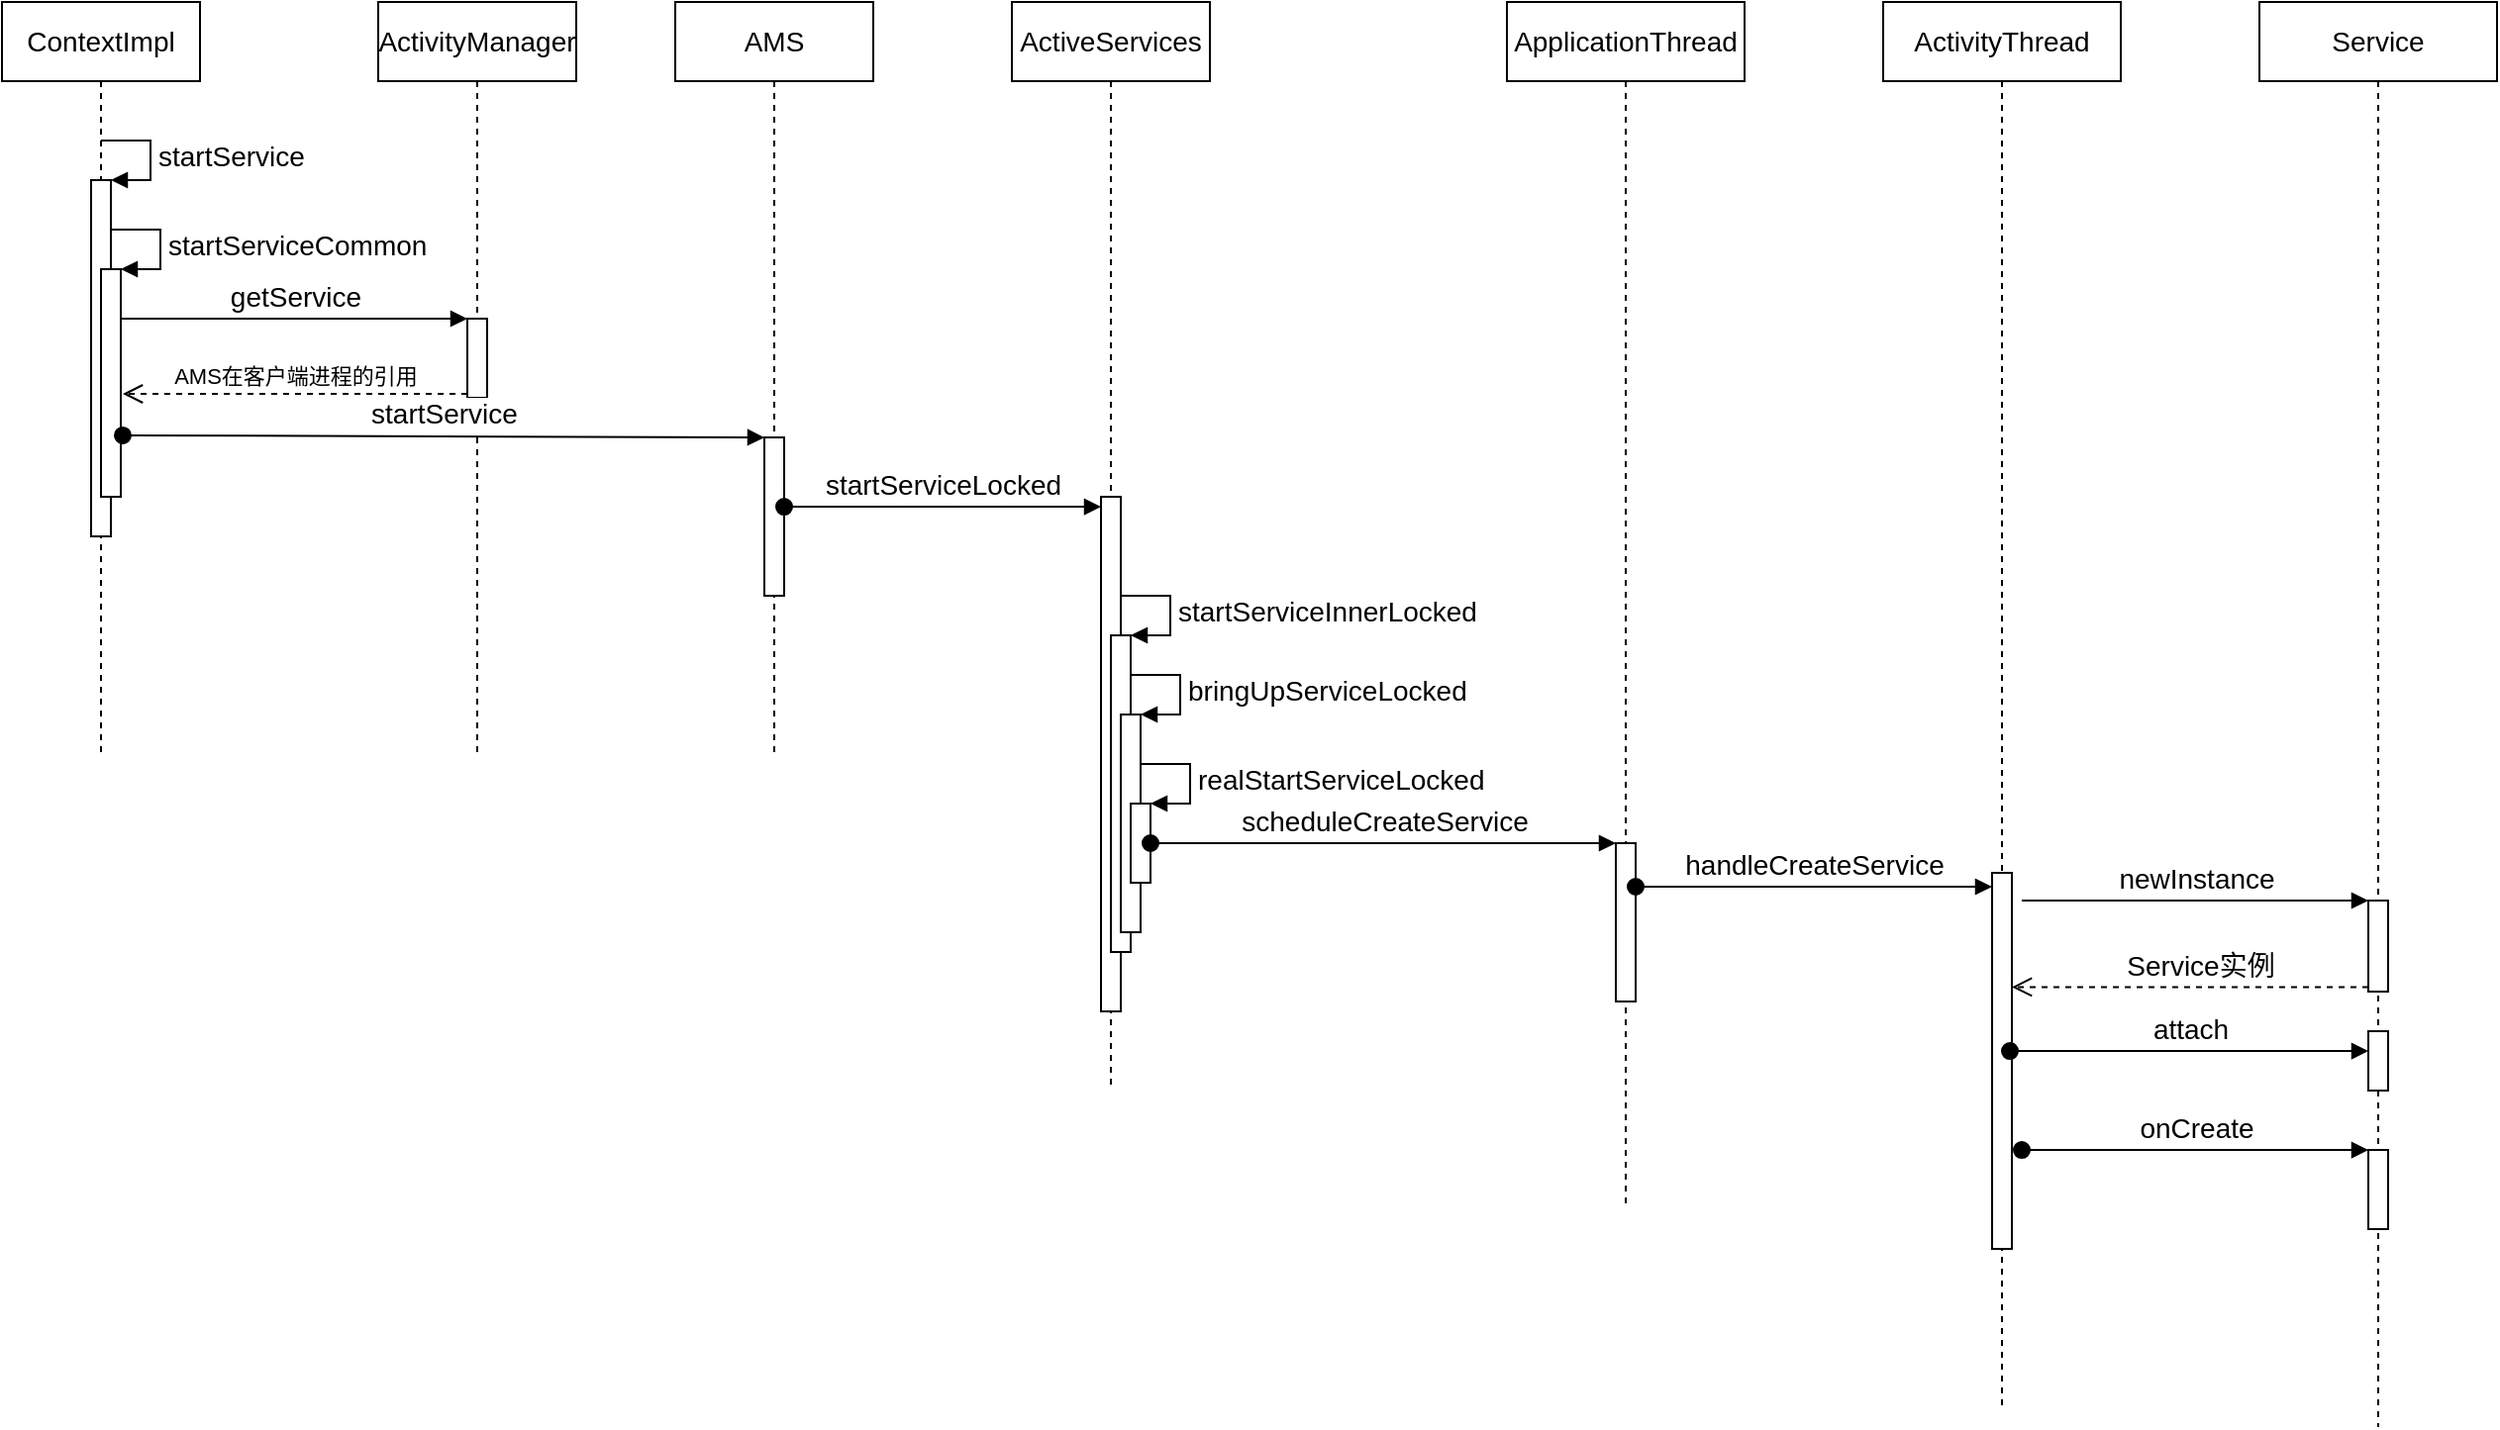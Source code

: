 <mxfile version="10.6.5" type="github"><diagram id="X8ZEGKLsJn1Lz2BSnnBl" name="Page-1"><mxGraphModel dx="1634" dy="738" grid="1" gridSize="10" guides="1" tooltips="1" connect="1" arrows="1" fold="1" page="1" pageScale="1" pageWidth="827" pageHeight="1169" math="0" shadow="0"><root><mxCell id="0"/><mxCell id="1" parent="0"/><mxCell id="AMuDz_2NiUKyXDO2iBnm-1" value="&lt;font style=&quot;font-size: 14px&quot;&gt;ContextImpl&lt;/font&gt;" style="shape=umlLifeline;perimeter=lifelinePerimeter;whiteSpace=wrap;html=1;container=1;collapsible=0;recursiveResize=0;outlineConnect=0;" parent="1" vertex="1"><mxGeometry x="100" y="50" width="100" height="550" as="geometry"/></mxCell><mxCell id="AMuDz_2NiUKyXDO2iBnm-3" value="" style="html=1;points=[];perimeter=orthogonalPerimeter;" parent="AMuDz_2NiUKyXDO2iBnm-1" vertex="1"><mxGeometry x="45" y="90" width="10" height="180" as="geometry"/></mxCell><mxCell id="AMuDz_2NiUKyXDO2iBnm-4" value="&lt;font style=&quot;font-size: 14px&quot;&gt;startService&lt;/font&gt;" style="edgeStyle=orthogonalEdgeStyle;html=1;align=left;spacingLeft=2;endArrow=block;rounded=0;entryX=1;entryY=0;" parent="AMuDz_2NiUKyXDO2iBnm-1" target="AMuDz_2NiUKyXDO2iBnm-3" edge="1"><mxGeometry relative="1" as="geometry"><mxPoint x="50" y="70" as="sourcePoint"/><Array as="points"><mxPoint x="75" y="70"/></Array></mxGeometry></mxCell><mxCell id="AMuDz_2NiUKyXDO2iBnm-5" value="" style="html=1;points=[];perimeter=orthogonalPerimeter;" parent="AMuDz_2NiUKyXDO2iBnm-1" vertex="1"><mxGeometry x="50" y="135" width="10" height="115" as="geometry"/></mxCell><mxCell id="AMuDz_2NiUKyXDO2iBnm-6" value="&lt;font style=&quot;font-size: 14px&quot;&gt;startServiceCommon&lt;/font&gt;" style="edgeStyle=orthogonalEdgeStyle;html=1;align=left;spacingLeft=2;endArrow=block;rounded=0;entryX=1;entryY=0;" parent="AMuDz_2NiUKyXDO2iBnm-1" target="AMuDz_2NiUKyXDO2iBnm-5" edge="1"><mxGeometry relative="1" as="geometry"><mxPoint x="55" y="115" as="sourcePoint"/><Array as="points"><mxPoint x="80" y="115"/></Array></mxGeometry></mxCell><mxCell id="AMuDz_2NiUKyXDO2iBnm-2" value="&lt;font style=&quot;font-size: 14px&quot;&gt;ActivityManager&lt;/font&gt;" style="shape=umlLifeline;perimeter=lifelinePerimeter;whiteSpace=wrap;html=1;container=1;collapsible=0;recursiveResize=0;outlineConnect=0;" parent="1" vertex="1"><mxGeometry x="290" y="50" width="100" height="550" as="geometry"/></mxCell><mxCell id="AMuDz_2NiUKyXDO2iBnm-7" value="" style="html=1;points=[];perimeter=orthogonalPerimeter;" parent="AMuDz_2NiUKyXDO2iBnm-2" vertex="1"><mxGeometry x="45" y="160" width="10" height="40" as="geometry"/></mxCell><mxCell id="AMuDz_2NiUKyXDO2iBnm-8" value="&lt;font style=&quot;font-size: 14px&quot;&gt;getService&lt;/font&gt;" style="html=1;verticalAlign=bottom;endArrow=block;entryX=0;entryY=0;" parent="1" source="AMuDz_2NiUKyXDO2iBnm-5" target="AMuDz_2NiUKyXDO2iBnm-7" edge="1"><mxGeometry relative="1" as="geometry"><mxPoint x="265" y="210" as="sourcePoint"/></mxGeometry></mxCell><mxCell id="AMuDz_2NiUKyXDO2iBnm-9" value="AMS在客户端进程的引用" style="html=1;verticalAlign=bottom;endArrow=open;dashed=1;endSize=8;exitX=0;exitY=0.95;" parent="1" source="AMuDz_2NiUKyXDO2iBnm-7" edge="1"><mxGeometry relative="1" as="geometry"><mxPoint x="161" y="248" as="targetPoint"/></mxGeometry></mxCell><mxCell id="AMuDz_2NiUKyXDO2iBnm-10" value="&lt;font style=&quot;font-size: 14px&quot;&gt;AMS&lt;/font&gt;" style="shape=umlLifeline;perimeter=lifelinePerimeter;whiteSpace=wrap;html=1;container=1;collapsible=0;recursiveResize=0;outlineConnect=0;" parent="1" vertex="1"><mxGeometry x="440" y="50" width="100" height="550" as="geometry"/></mxCell><mxCell id="AMuDz_2NiUKyXDO2iBnm-12" value="" style="html=1;points=[];perimeter=orthogonalPerimeter;" parent="AMuDz_2NiUKyXDO2iBnm-10" vertex="1"><mxGeometry x="45" y="220" width="10" height="80" as="geometry"/></mxCell><mxCell id="AMuDz_2NiUKyXDO2iBnm-13" value="&lt;font style=&quot;font-size: 14px&quot;&gt;startService&lt;/font&gt;" style="html=1;verticalAlign=bottom;startArrow=oval;endArrow=block;startSize=8;exitX=1.1;exitY=0.73;exitDx=0;exitDy=0;exitPerimeter=0;" parent="1" source="AMuDz_2NiUKyXDO2iBnm-5" target="AMuDz_2NiUKyXDO2iBnm-12" edge="1"><mxGeometry relative="1" as="geometry"><mxPoint x="425" y="270" as="sourcePoint"/></mxGeometry></mxCell><mxCell id="AMuDz_2NiUKyXDO2iBnm-14" value="&lt;font style=&quot;font-size: 14px&quot;&gt;ActiveServices&lt;/font&gt;" style="shape=umlLifeline;perimeter=lifelinePerimeter;whiteSpace=wrap;html=1;container=1;collapsible=0;recursiveResize=0;outlineConnect=0;" parent="1" vertex="1"><mxGeometry x="610" y="50" width="100" height="550" as="geometry"/></mxCell><mxCell id="AMuDz_2NiUKyXDO2iBnm-16" value="" style="html=1;points=[];perimeter=orthogonalPerimeter;" parent="AMuDz_2NiUKyXDO2iBnm-14" vertex="1"><mxGeometry x="45" y="250" width="10" height="260" as="geometry"/></mxCell><mxCell id="AMuDz_2NiUKyXDO2iBnm-18" value="" style="html=1;points=[];perimeter=orthogonalPerimeter;" parent="AMuDz_2NiUKyXDO2iBnm-14" vertex="1"><mxGeometry x="50" y="320" width="10" height="160" as="geometry"/></mxCell><mxCell id="AMuDz_2NiUKyXDO2iBnm-19" value="&lt;font style=&quot;font-size: 14px&quot;&gt;startServiceInnerLocked&lt;/font&gt;" style="edgeStyle=orthogonalEdgeStyle;html=1;align=left;spacingLeft=2;endArrow=block;rounded=0;entryX=1;entryY=0;" parent="AMuDz_2NiUKyXDO2iBnm-14" target="AMuDz_2NiUKyXDO2iBnm-18" edge="1"><mxGeometry relative="1" as="geometry"><mxPoint x="55" y="300" as="sourcePoint"/><Array as="points"><mxPoint x="80" y="300"/></Array></mxGeometry></mxCell><mxCell id="7_9zKsLXU3_bVuE_xGZJ-1" value="" style="html=1;points=[];perimeter=orthogonalPerimeter;" vertex="1" parent="AMuDz_2NiUKyXDO2iBnm-14"><mxGeometry x="55" y="360" width="10" height="110" as="geometry"/></mxCell><mxCell id="7_9zKsLXU3_bVuE_xGZJ-2" value="&lt;font style=&quot;font-size: 14px&quot;&gt;bringUpServiceLocked&lt;/font&gt;" style="edgeStyle=orthogonalEdgeStyle;html=1;align=left;spacingLeft=2;endArrow=block;rounded=0;entryX=1;entryY=0;" edge="1" target="7_9zKsLXU3_bVuE_xGZJ-1" parent="AMuDz_2NiUKyXDO2iBnm-14"><mxGeometry relative="1" as="geometry"><mxPoint x="60" y="340" as="sourcePoint"/><Array as="points"><mxPoint x="85" y="340"/></Array></mxGeometry></mxCell><mxCell id="7_9zKsLXU3_bVuE_xGZJ-3" value="" style="html=1;points=[];perimeter=orthogonalPerimeter;" vertex="1" parent="AMuDz_2NiUKyXDO2iBnm-14"><mxGeometry x="60" y="405" width="10" height="40" as="geometry"/></mxCell><mxCell id="7_9zKsLXU3_bVuE_xGZJ-4" value="&lt;font style=&quot;font-size: 14px&quot;&gt;realStartServiceLocked&lt;/font&gt;" style="edgeStyle=orthogonalEdgeStyle;html=1;align=left;spacingLeft=2;endArrow=block;rounded=0;entryX=1;entryY=0;" edge="1" target="7_9zKsLXU3_bVuE_xGZJ-3" parent="AMuDz_2NiUKyXDO2iBnm-14"><mxGeometry relative="1" as="geometry"><mxPoint x="65" y="385" as="sourcePoint"/><Array as="points"><mxPoint x="90" y="385"/></Array></mxGeometry></mxCell><mxCell id="AMuDz_2NiUKyXDO2iBnm-17" value="&lt;font style=&quot;font-size: 14px&quot;&gt;startServiceLocked&lt;/font&gt;" style="html=1;verticalAlign=bottom;startArrow=oval;endArrow=block;startSize=8;exitX=1;exitY=0.438;exitDx=0;exitDy=0;exitPerimeter=0;" parent="1" source="AMuDz_2NiUKyXDO2iBnm-12" target="AMuDz_2NiUKyXDO2iBnm-16" edge="1"><mxGeometry relative="1" as="geometry"><mxPoint x="595" y="300" as="sourcePoint"/></mxGeometry></mxCell><mxCell id="7_9zKsLXU3_bVuE_xGZJ-6" value="&lt;font style=&quot;font-size: 14px&quot;&gt;ApplicationThread&lt;/font&gt;" style="shape=umlLifeline;perimeter=lifelinePerimeter;whiteSpace=wrap;html=1;container=1;collapsible=0;recursiveResize=0;outlineConnect=0;" vertex="1" parent="1"><mxGeometry x="860" y="50" width="120" height="610" as="geometry"/></mxCell><mxCell id="7_9zKsLXU3_bVuE_xGZJ-7" value="" style="html=1;points=[];perimeter=orthogonalPerimeter;" vertex="1" parent="7_9zKsLXU3_bVuE_xGZJ-6"><mxGeometry x="55" y="425" width="10" height="80" as="geometry"/></mxCell><mxCell id="7_9zKsLXU3_bVuE_xGZJ-8" value="&lt;font style=&quot;font-size: 14px&quot;&gt;scheduleCreateService&lt;/font&gt;" style="html=1;verticalAlign=bottom;startArrow=oval;endArrow=block;startSize=8;exitX=1;exitY=0.5;exitDx=0;exitDy=0;exitPerimeter=0;" edge="1" target="7_9zKsLXU3_bVuE_xGZJ-7" parent="1" source="7_9zKsLXU3_bVuE_xGZJ-3"><mxGeometry relative="1" as="geometry"><mxPoint x="855" y="475" as="sourcePoint"/></mxGeometry></mxCell><mxCell id="7_9zKsLXU3_bVuE_xGZJ-9" value="&lt;font style=&quot;font-size: 14px&quot;&gt;ActivityThread&lt;/font&gt;" style="shape=umlLifeline;perimeter=lifelinePerimeter;whiteSpace=wrap;html=1;container=1;collapsible=0;recursiveResize=0;outlineConnect=0;" vertex="1" parent="1"><mxGeometry x="1050" y="50" width="120" height="710" as="geometry"/></mxCell><mxCell id="7_9zKsLXU3_bVuE_xGZJ-13" value="" style="html=1;points=[];perimeter=orthogonalPerimeter;" vertex="1" parent="7_9zKsLXU3_bVuE_xGZJ-9"><mxGeometry x="55" y="440" width="10" height="190" as="geometry"/></mxCell><mxCell id="7_9zKsLXU3_bVuE_xGZJ-14" value="&lt;font style=&quot;font-size: 14px&quot;&gt;handleCreateService&lt;/font&gt;" style="html=1;verticalAlign=bottom;startArrow=oval;endArrow=block;startSize=8;exitX=1;exitY=0.275;exitDx=0;exitDy=0;exitPerimeter=0;" edge="1" target="7_9zKsLXU3_bVuE_xGZJ-13" parent="1" source="7_9zKsLXU3_bVuE_xGZJ-7"><mxGeometry relative="1" as="geometry"><mxPoint x="1045" y="490" as="sourcePoint"/></mxGeometry></mxCell><mxCell id="7_9zKsLXU3_bVuE_xGZJ-15" value="&lt;font style=&quot;font-size: 14px&quot;&gt;Service&lt;/font&gt;" style="shape=umlLifeline;perimeter=lifelinePerimeter;whiteSpace=wrap;html=1;container=1;collapsible=0;recursiveResize=0;outlineConnect=0;" vertex="1" parent="1"><mxGeometry x="1240" y="50" width="120" height="720" as="geometry"/></mxCell><mxCell id="7_9zKsLXU3_bVuE_xGZJ-17" value="" style="html=1;points=[];perimeter=orthogonalPerimeter;" vertex="1" parent="7_9zKsLXU3_bVuE_xGZJ-15"><mxGeometry x="55" y="454" width="10" height="46" as="geometry"/></mxCell><mxCell id="7_9zKsLXU3_bVuE_xGZJ-21" value="" style="html=1;points=[];perimeter=orthogonalPerimeter;" vertex="1" parent="7_9zKsLXU3_bVuE_xGZJ-15"><mxGeometry x="55" y="520" width="10" height="30" as="geometry"/></mxCell><mxCell id="7_9zKsLXU3_bVuE_xGZJ-25" value="" style="html=1;points=[];perimeter=orthogonalPerimeter;" vertex="1" parent="7_9zKsLXU3_bVuE_xGZJ-15"><mxGeometry x="55" y="580" width="10" height="40" as="geometry"/></mxCell><mxCell id="7_9zKsLXU3_bVuE_xGZJ-18" value="&lt;font style=&quot;font-size: 14px&quot;&gt;newInstance&lt;/font&gt;" style="html=1;verticalAlign=bottom;endArrow=block;entryX=0;entryY=0;" edge="1" target="7_9zKsLXU3_bVuE_xGZJ-17" parent="1"><mxGeometry relative="1" as="geometry"><mxPoint x="1120" y="504" as="sourcePoint"/></mxGeometry></mxCell><mxCell id="7_9zKsLXU3_bVuE_xGZJ-19" value="&lt;font style=&quot;font-size: 14px&quot;&gt;Service实例&lt;/font&gt;" style="html=1;verticalAlign=bottom;endArrow=open;dashed=1;endSize=8;exitX=0;exitY=0.95;" edge="1" source="7_9zKsLXU3_bVuE_xGZJ-17" parent="1" target="7_9zKsLXU3_bVuE_xGZJ-13"><mxGeometry x="-0.056" relative="1" as="geometry"><mxPoint x="1225" y="580" as="targetPoint"/><mxPoint as="offset"/></mxGeometry></mxCell><mxCell id="7_9zKsLXU3_bVuE_xGZJ-22" value="&lt;font style=&quot;font-size: 14px&quot;&gt;attach&lt;/font&gt;" style="html=1;verticalAlign=bottom;startArrow=oval;endArrow=block;startSize=8;exitX=0.9;exitY=0.474;exitDx=0;exitDy=0;exitPerimeter=0;" edge="1" target="7_9zKsLXU3_bVuE_xGZJ-21" parent="1" source="7_9zKsLXU3_bVuE_xGZJ-13"><mxGeometry relative="1" as="geometry"><mxPoint x="1235" y="570" as="sourcePoint"/></mxGeometry></mxCell><mxCell id="7_9zKsLXU3_bVuE_xGZJ-26" value="&lt;font style=&quot;font-size: 14px&quot;&gt;onCreate&lt;/font&gt;" style="html=1;verticalAlign=bottom;startArrow=oval;endArrow=block;startSize=8;exitX=1.5;exitY=0.737;exitDx=0;exitDy=0;exitPerimeter=0;" edge="1" target="7_9zKsLXU3_bVuE_xGZJ-25" parent="1" source="7_9zKsLXU3_bVuE_xGZJ-13"><mxGeometry relative="1" as="geometry"><mxPoint x="1235" y="630" as="sourcePoint"/></mxGeometry></mxCell></root></mxGraphModel></diagram></mxfile>